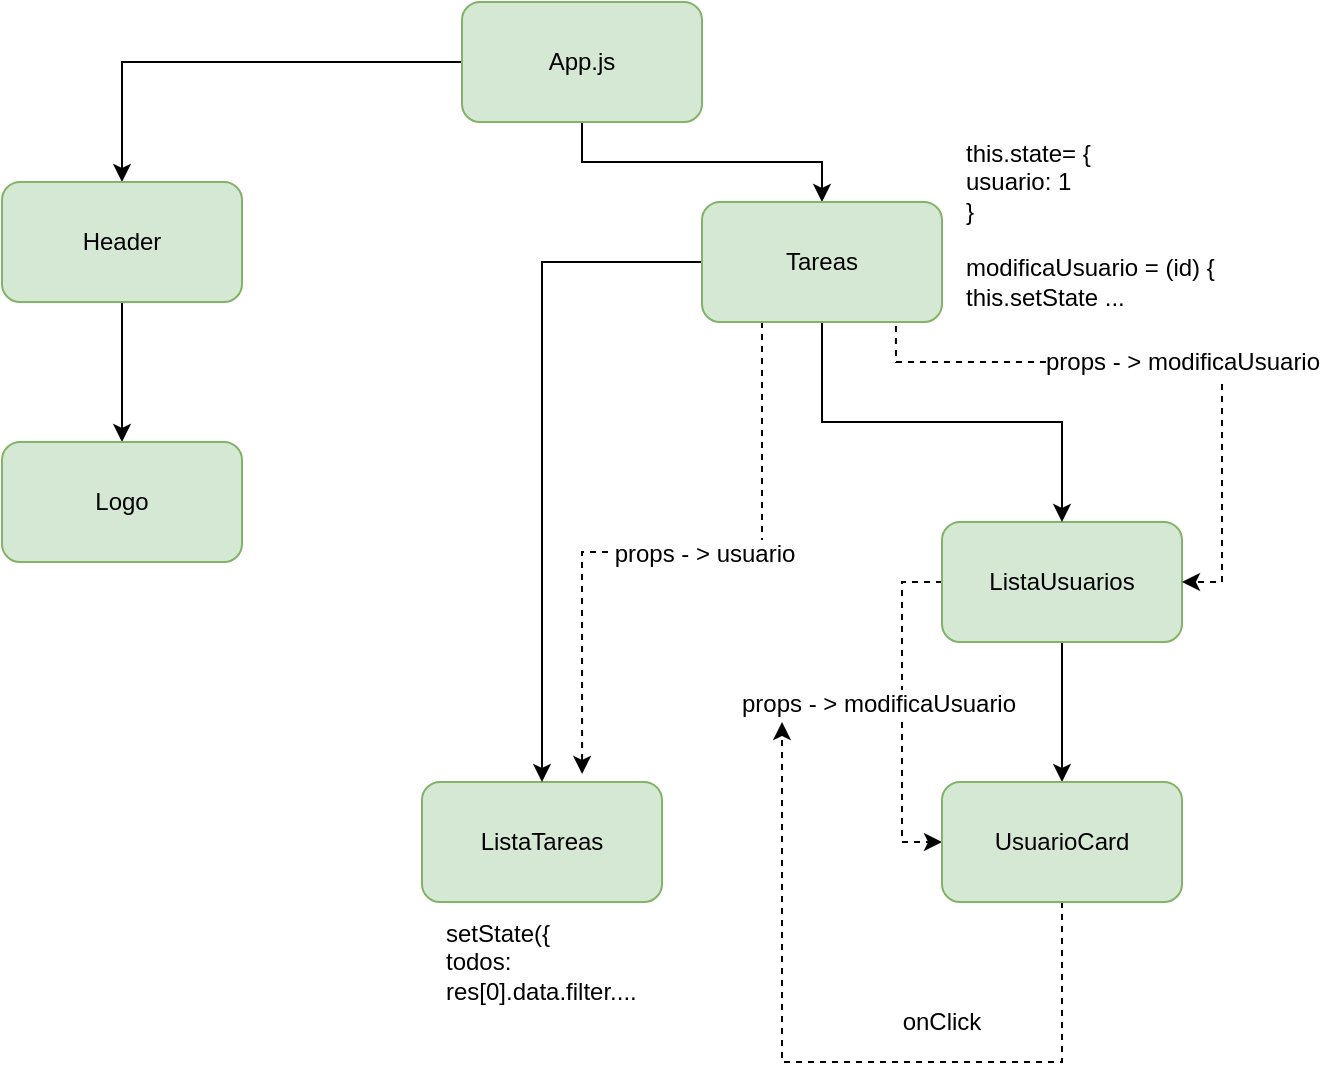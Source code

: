 <mxfile version="12.6.5" type="device"><diagram id="kyG56LPRN0s5zh74FxvL" name="Page-1"><mxGraphModel dx="1102" dy="1000" grid="1" gridSize="10" guides="1" tooltips="1" connect="1" arrows="1" fold="1" page="1" pageScale="1" pageWidth="827" pageHeight="1169" math="0" shadow="0"><root><mxCell id="0"/><mxCell id="1" parent="0"/><mxCell id="lkuN7r9FuXFQE8evLvnQ-12" style="edgeStyle=orthogonalEdgeStyle;rounded=0;orthogonalLoop=1;jettySize=auto;html=1;entryX=0.5;entryY=0;entryDx=0;entryDy=0;" parent="1" source="lkuN7r9FuXFQE8evLvnQ-1" target="lkuN7r9FuXFQE8evLvnQ-8" edge="1"><mxGeometry relative="1" as="geometry"/></mxCell><mxCell id="lkuN7r9FuXFQE8evLvnQ-15" style="edgeStyle=orthogonalEdgeStyle;rounded=0;orthogonalLoop=1;jettySize=auto;html=1;entryX=0.5;entryY=0;entryDx=0;entryDy=0;" parent="1" source="lkuN7r9FuXFQE8evLvnQ-1" target="lkuN7r9FuXFQE8evLvnQ-9" edge="1"><mxGeometry relative="1" as="geometry"/></mxCell><mxCell id="lkuN7r9FuXFQE8evLvnQ-1" value="App.js" style="rounded=1;whiteSpace=wrap;html=1;fillColor=#d5e8d4;strokeColor=#82b366;" parent="1" vertex="1"><mxGeometry x="380" y="140" width="120" height="60" as="geometry"/></mxCell><mxCell id="lkuN7r9FuXFQE8evLvnQ-2" value="ListaTareas" style="rounded=1;whiteSpace=wrap;html=1;fillColor=#d5e8d4;strokeColor=#82b366;" parent="1" vertex="1"><mxGeometry x="360" y="530" width="120" height="60" as="geometry"/></mxCell><mxCell id="lkuN7r9FuXFQE8evLvnQ-6" style="edgeStyle=orthogonalEdgeStyle;rounded=0;orthogonalLoop=1;jettySize=auto;html=1;entryX=0.5;entryY=0;entryDx=0;entryDy=0;" parent="1" source="lkuN7r9FuXFQE8evLvnQ-4" target="lkuN7r9FuXFQE8evLvnQ-5" edge="1"><mxGeometry relative="1" as="geometry"/></mxCell><mxCell id="-Faj3d_eLRg3R7lgvF-l-14" style="edgeStyle=orthogonalEdgeStyle;rounded=0;orthogonalLoop=1;jettySize=auto;html=1;entryX=0;entryY=0.5;entryDx=0;entryDy=0;dashed=1;" edge="1" parent="1" source="lkuN7r9FuXFQE8evLvnQ-4" target="lkuN7r9FuXFQE8evLvnQ-5"><mxGeometry relative="1" as="geometry"><Array as="points"><mxPoint x="600" y="430"/><mxPoint x="600" y="560"/></Array></mxGeometry></mxCell><mxCell id="lkuN7r9FuXFQE8evLvnQ-4" value="ListaUsuarios" style="rounded=1;whiteSpace=wrap;html=1;fillColor=#d5e8d4;strokeColor=#82b366;" parent="1" vertex="1"><mxGeometry x="620" y="400" width="120" height="60" as="geometry"/></mxCell><mxCell id="-Faj3d_eLRg3R7lgvF-l-17" value="" style="edgeStyle=orthogonalEdgeStyle;rounded=0;orthogonalLoop=1;jettySize=auto;html=1;dashed=1;" edge="1" parent="1" source="lkuN7r9FuXFQE8evLvnQ-5"><mxGeometry relative="1" as="geometry"><mxPoint x="540" y="500" as="targetPoint"/><Array as="points"><mxPoint x="680" y="670"/><mxPoint x="540" y="670"/></Array></mxGeometry></mxCell><mxCell id="lkuN7r9FuXFQE8evLvnQ-5" value="UsuarioCard" style="rounded=1;whiteSpace=wrap;html=1;fillColor=#d5e8d4;strokeColor=#82b366;" parent="1" vertex="1"><mxGeometry x="620" y="530" width="120" height="60" as="geometry"/></mxCell><mxCell id="lkuN7r9FuXFQE8evLvnQ-11" style="edgeStyle=orthogonalEdgeStyle;rounded=0;orthogonalLoop=1;jettySize=auto;html=1;entryX=0.5;entryY=0;entryDx=0;entryDy=0;" parent="1" source="lkuN7r9FuXFQE8evLvnQ-8" target="lkuN7r9FuXFQE8evLvnQ-10" edge="1"><mxGeometry relative="1" as="geometry"/></mxCell><mxCell id="lkuN7r9FuXFQE8evLvnQ-8" value="Header" style="rounded=1;whiteSpace=wrap;html=1;fillColor=#d5e8d4;strokeColor=#82b366;" parent="1" vertex="1"><mxGeometry x="150" y="230" width="120" height="60" as="geometry"/></mxCell><mxCell id="lkuN7r9FuXFQE8evLvnQ-13" style="edgeStyle=orthogonalEdgeStyle;rounded=0;orthogonalLoop=1;jettySize=auto;html=1;entryX=0.5;entryY=0;entryDx=0;entryDy=0;" parent="1" source="lkuN7r9FuXFQE8evLvnQ-9" target="lkuN7r9FuXFQE8evLvnQ-2" edge="1"><mxGeometry relative="1" as="geometry"/></mxCell><mxCell id="lkuN7r9FuXFQE8evLvnQ-14" style="edgeStyle=orthogonalEdgeStyle;rounded=0;orthogonalLoop=1;jettySize=auto;html=1;" parent="1" source="lkuN7r9FuXFQE8evLvnQ-9" target="lkuN7r9FuXFQE8evLvnQ-4" edge="1"><mxGeometry relative="1" as="geometry"/></mxCell><mxCell id="-Faj3d_eLRg3R7lgvF-l-4" style="edgeStyle=orthogonalEdgeStyle;rounded=0;orthogonalLoop=1;jettySize=auto;html=1;exitX=0.25;exitY=1;exitDx=0;exitDy=0;entryX=0.667;entryY=-0.067;entryDx=0;entryDy=0;entryPerimeter=0;dashed=1;" edge="1" parent="1" source="lkuN7r9FuXFQE8evLvnQ-9" target="lkuN7r9FuXFQE8evLvnQ-2"><mxGeometry relative="1" as="geometry"><mxPoint x="500" y="460" as="targetPoint"/></mxGeometry></mxCell><mxCell id="-Faj3d_eLRg3R7lgvF-l-5" value="props - &amp;gt; usuario" style="text;html=1;align=center;verticalAlign=middle;resizable=0;points=[];labelBackgroundColor=#ffffff;" vertex="1" connectable="0" parent="-Faj3d_eLRg3R7lgvF-l-4"><mxGeometry x="-0.272" y="-29" relative="1" as="geometry"><mxPoint x="-29" y="30" as="offset"/></mxGeometry></mxCell><mxCell id="lkuN7r9FuXFQE8evLvnQ-9" value="Tareas" style="rounded=1;whiteSpace=wrap;html=1;fillColor=#d5e8d4;strokeColor=#82b366;" parent="1" vertex="1"><mxGeometry x="500" y="240" width="120" height="60" as="geometry"/></mxCell><mxCell id="lkuN7r9FuXFQE8evLvnQ-10" value="Logo" style="rounded=1;whiteSpace=wrap;html=1;fillColor=#d5e8d4;strokeColor=#82b366;" parent="1" vertex="1"><mxGeometry x="150" y="360" width="120" height="60" as="geometry"/></mxCell><mxCell id="-Faj3d_eLRg3R7lgvF-l-2" value="this.state= {&lt;br&gt;usuario: 1&lt;br&gt;}" style="text;html=1;strokeColor=none;fillColor=none;align=left;verticalAlign=middle;whiteSpace=wrap;rounded=0;" vertex="1" parent="1"><mxGeometry x="630" y="220" width="140" height="20" as="geometry"/></mxCell><mxCell id="-Faj3d_eLRg3R7lgvF-l-6" value="setState({&lt;br&gt;todos: res[0].data.filter...." style="text;html=1;strokeColor=none;fillColor=none;align=left;verticalAlign=middle;whiteSpace=wrap;rounded=0;" vertex="1" parent="1"><mxGeometry x="370" y="610" width="40" height="20" as="geometry"/></mxCell><mxCell id="-Faj3d_eLRg3R7lgvF-l-7" style="edgeStyle=orthogonalEdgeStyle;rounded=0;orthogonalLoop=1;jettySize=auto;html=1;dashed=1;exitX=0.808;exitY=1.033;exitDx=0;exitDy=0;exitPerimeter=0;entryX=1;entryY=0.5;entryDx=0;entryDy=0;" edge="1" parent="1" source="lkuN7r9FuXFQE8evLvnQ-9" target="lkuN7r9FuXFQE8evLvnQ-4"><mxGeometry relative="1" as="geometry"><mxPoint x="520.04" y="650" as="targetPoint"/><mxPoint x="650" y="894.02" as="sourcePoint"/><Array as="points"><mxPoint x="597" y="320"/><mxPoint x="760" y="320"/><mxPoint x="760" y="430"/></Array></mxGeometry></mxCell><mxCell id="-Faj3d_eLRg3R7lgvF-l-8" value="props - &amp;gt; modificaUsuario" style="text;html=1;align=center;verticalAlign=middle;resizable=0;points=[];labelBackgroundColor=#ffffff;" vertex="1" connectable="0" parent="-Faj3d_eLRg3R7lgvF-l-7"><mxGeometry x="-0.272" y="-29" relative="1" as="geometry"><mxPoint x="48.02" y="-29" as="offset"/></mxGeometry></mxCell><mxCell id="-Faj3d_eLRg3R7lgvF-l-9" value="modificaUsuario = (id) {&lt;br&gt;this.setState ..." style="text;html=1;strokeColor=none;fillColor=none;align=left;verticalAlign=middle;whiteSpace=wrap;rounded=0;" vertex="1" parent="1"><mxGeometry x="630" y="270" width="140" height="20" as="geometry"/></mxCell><mxCell id="-Faj3d_eLRg3R7lgvF-l-15" value="props - &amp;gt; modificaUsuario" style="text;html=1;align=center;verticalAlign=middle;resizable=0;points=[];labelBackgroundColor=#ffffff;" vertex="1" connectable="0" parent="1"><mxGeometry x="540.0" y="520" as="geometry"><mxPoint x="48.02" y="-29" as="offset"/></mxGeometry></mxCell><mxCell id="-Faj3d_eLRg3R7lgvF-l-18" value="onClick" style="text;html=1;strokeColor=none;fillColor=none;align=center;verticalAlign=middle;whiteSpace=wrap;rounded=0;" vertex="1" parent="1"><mxGeometry x="600" y="640" width="40" height="20" as="geometry"/></mxCell></root></mxGraphModel></diagram></mxfile>